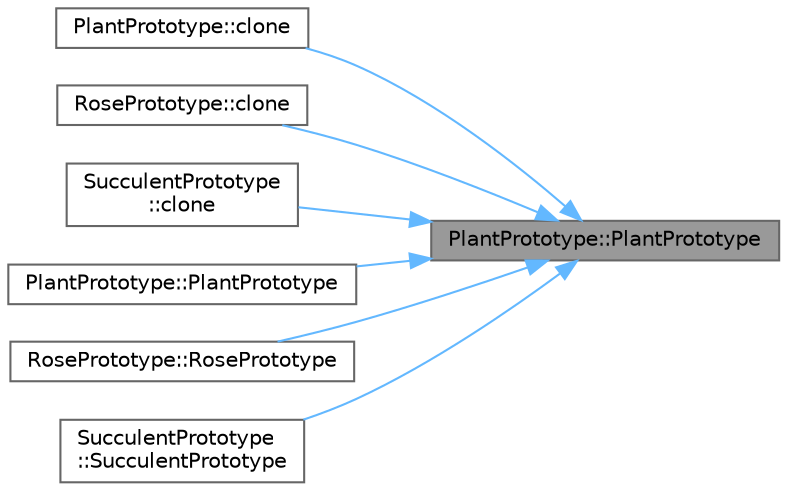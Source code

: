 digraph "PlantPrototype::PlantPrototype"
{
 // INTERACTIVE_SVG=YES
 // LATEX_PDF_SIZE
  bgcolor="transparent";
  edge [fontname=Helvetica,fontsize=10,labelfontname=Helvetica,labelfontsize=10];
  node [fontname=Helvetica,fontsize=10,shape=box,height=0.2,width=0.4];
  rankdir="RL";
  Node1 [id="Node000001",label="PlantPrototype::PlantPrototype",height=0.2,width=0.4,color="gray40", fillcolor="grey60", style="filled", fontcolor="black",tooltip="Default constructor."];
  Node1 -> Node2 [id="edge1_Node000001_Node000002",dir="back",color="steelblue1",style="solid",tooltip=" "];
  Node2 [id="Node000002",label="PlantPrototype::clone",height=0.2,width=0.4,color="grey40", fillcolor="white", style="filled",URL="$class_plant_prototype.html#ad8a10742780d9f746164d645f14d3246",tooltip="Clone this prototype (pure virtual)"];
  Node1 -> Node3 [id="edge2_Node000001_Node000003",dir="back",color="steelblue1",style="solid",tooltip=" "];
  Node3 [id="Node000003",label="RosePrototype::clone",height=0.2,width=0.4,color="grey40", fillcolor="white", style="filled",URL="$class_rose_prototype.html#a56def07516d90012de88b00054da5630",tooltip="Clone this rose prototype."];
  Node1 -> Node4 [id="edge3_Node000001_Node000004",dir="back",color="steelblue1",style="solid",tooltip=" "];
  Node4 [id="Node000004",label="SucculentPrototype\l::clone",height=0.2,width=0.4,color="grey40", fillcolor="white", style="filled",URL="$class_succulent_prototype.html#a546ad892e232b404b7080719ea507a38",tooltip="Clone this succulent prototype."];
  Node1 -> Node5 [id="edge4_Node000001_Node000005",dir="back",color="steelblue1",style="solid",tooltip=" "];
  Node5 [id="Node000005",label="PlantPrototype::PlantPrototype",height=0.2,width=0.4,color="grey40", fillcolor="white", style="filled",URL="$class_plant_prototype.html#a890fdd773089516803c3ce8107a4b572",tooltip="Copy constructor for cloning."];
  Node1 -> Node6 [id="edge5_Node000001_Node000006",dir="back",color="steelblue1",style="solid",tooltip=" "];
  Node6 [id="Node000006",label="RosePrototype::RosePrototype",height=0.2,width=0.4,color="grey40", fillcolor="white", style="filled",URL="$class_rose_prototype.html#a902a08ad1696de94f3368b7104a4a2c3",tooltip="Copy constructor."];
  Node1 -> Node7 [id="edge6_Node000001_Node000007",dir="back",color="steelblue1",style="solid",tooltip=" "];
  Node7 [id="Node000007",label="SucculentPrototype\l::SucculentPrototype",height=0.2,width=0.4,color="grey40", fillcolor="white", style="filled",URL="$class_succulent_prototype.html#acb11a53548de1c39c3a9a0b69f5d9b27",tooltip="Copy constructor."];
}
